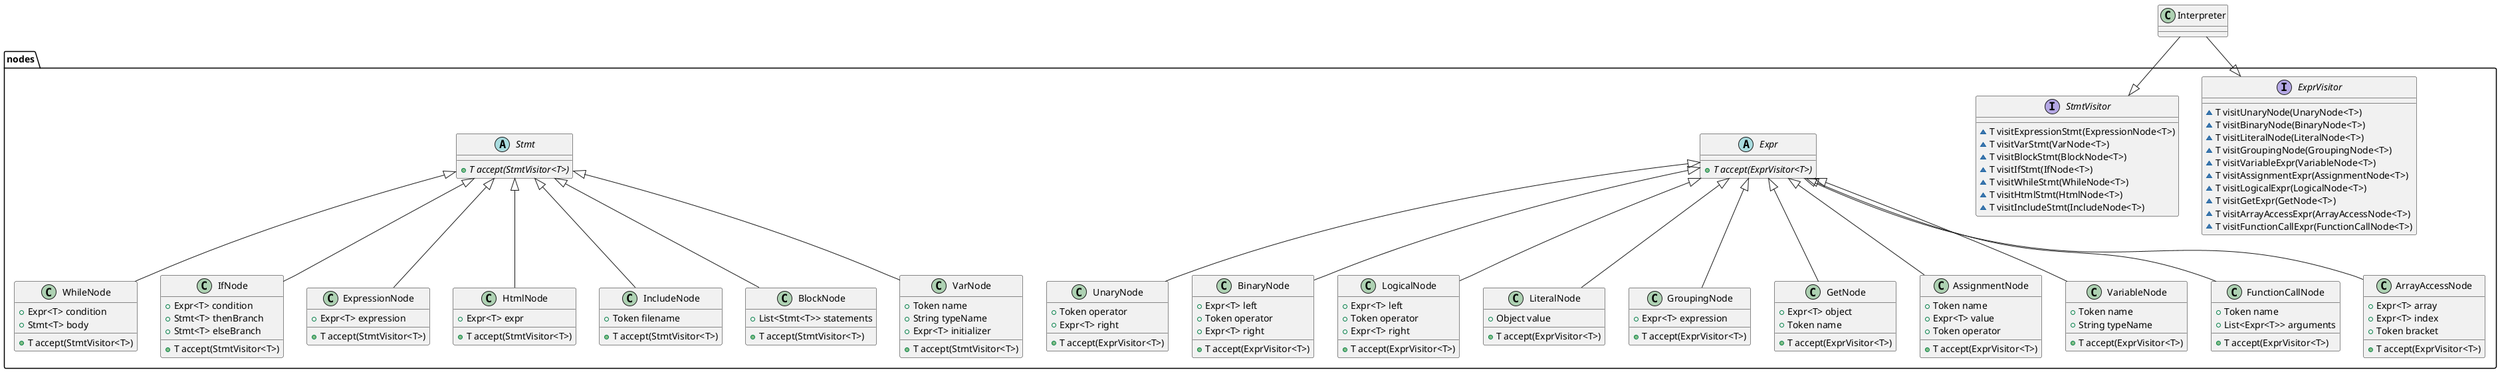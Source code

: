 @startuml

interface nodes.ExprVisitor {
~ T visitUnaryNode(UnaryNode<T>)
~ T visitBinaryNode(BinaryNode<T>)
~ T visitLiteralNode(LiteralNode<T>)
~ T visitGroupingNode(GroupingNode<T>)
~ T visitVariableExpr(VariableNode<T>)
~ T visitAssignmentExpr(AssignmentNode<T>)
~ T visitLogicalExpr(LogicalNode<T>)
~ T visitGetExpr(GetNode<T>)
~ T visitArrayAccessExpr(ArrayAccessNode<T>)
~ T visitFunctionCallExpr(FunctionCallNode<T>)
}

interface nodes.StmtVisitor {
~ T visitExpressionStmt(ExpressionNode<T>)
~ T visitVarStmt(VarNode<T>)
~ T visitBlockStmt(BlockNode<T>)
~ T visitIfStmt(IfNode<T>)
~ T visitWhileStmt(WhileNode<T>)
~ T visitHtmlStmt(HtmlNode<T>)
~ T visitIncludeStmt(IncludeNode<T>)
}

abstract class nodes.Expr {
+ {abstract}T accept(ExprVisitor<T>)
}

abstract class nodes.Stmt {
+ {abstract}T accept(StmtVisitor<T>)
}

' Exprs
class nodes.UnaryNode {
+ Token operator
+ Expr<T> right
+ T accept(ExprVisitor<T>)
}

class nodes.BinaryNode {
+ Expr<T> left
+ Token operator
+ Expr<T> right
+ T accept(ExprVisitor<T>)
}

class nodes.LogicalNode {
+ Expr<T> left
+ Token operator
+ Expr<T> right
+ T accept(ExprVisitor<T>)
}

class nodes.LiteralNode {
+ Object value
+ T accept(ExprVisitor<T>)
}

class nodes.GroupingNode {
+ Expr<T> expression
+ T accept(ExprVisitor<T>)
}

class nodes.GetNode {
+ Expr<T> object
+ Token name
+ T accept(ExprVisitor<T>)
}

class nodes.AssignmentNode {
+ Token name
+ Expr<T> value
+ Token operator
+ T accept(ExprVisitor<T>)
}

class nodes.VariableNode {
+ Token name
+ String typeName
+ T accept(ExprVisitor<T>)
}

class nodes.FunctionCallNode {
+ Token name
+ List<Expr<T>> arguments
+ T accept(ExprVisitor<T>)
}

class nodes.ArrayAccessNode {
+ Expr<T> array
+ Expr<T> index
+ Token bracket
+ T accept(ExprVisitor<T>)
}

' Stmts
class nodes.WhileNode {
+ Expr<T> condition
+ Stmt<T> body
+ T accept(StmtVisitor<T>)
}

class nodes.IfNode {
+ Expr<T> condition
+ Stmt<T> thenBranch
+ Stmt<T> elseBranch
+ T accept(StmtVisitor<T>)
}

class nodes.ExpressionNode {
+ Expr<T> expression
+ T accept(StmtVisitor<T>)
}

class nodes.HtmlNode {
+ Expr<T> expr
+ T accept(StmtVisitor<T>)
}

class nodes.IncludeNode {
+ Token filename
+ T accept(StmtVisitor<T>)
}

class nodes.BlockNode {
+ List<Stmt<T>> statements
+ T accept(StmtVisitor<T>)
}

class nodes.VarNode {
+ Token name
+ String typeName
+ Expr<T> initializer
+ T accept(StmtVisitor<T>)
}


Interpreter --|> ExprVisitor
Interpreter --|> StmtVisitor

nodes.Expr <|-- nodes.UnaryNode
nodes.Expr <|-- nodes.BinaryNode
nodes.Expr <|-- nodes.LogicalNode
nodes.Expr <|-- nodes.LiteralNode
nodes.Expr <|-- nodes.GroupingNode
nodes.Expr <|-- nodes.GetNode
nodes.Expr <|-- nodes.AssignmentNode
nodes.Expr <|-- nodes.VariableNode
nodes.Expr <|-- nodes.FunctionCallNode
nodes.Expr <|-- nodes.ArrayAccessNode

nodes.Stmt <|-- nodes.WhileNode
nodes.Stmt <|-- nodes.IfNode
nodes.Stmt <|-- nodes.ExpressionNode
nodes.Stmt <|-- nodes.HtmlNode
nodes.Stmt <|-- nodes.IncludeNode
nodes.Stmt <|-- nodes.BlockNode
nodes.Stmt <|-- nodes.VarNode

@enduml
